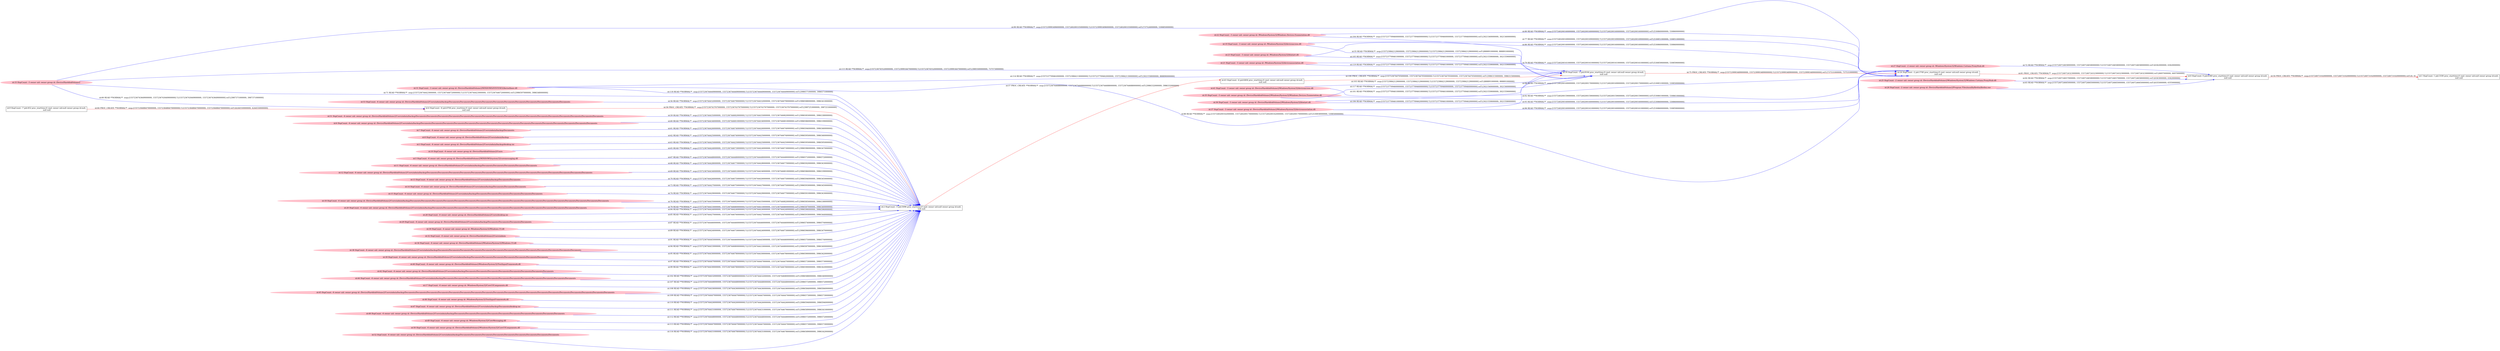digraph  {
rankdir=LR
"0"[color=black,label="id:0 HopCount: 0 pid:6360 proc_starttime:0 cmd: owner uid:null owner group id:null,\n null null", shape=box,style=solid];
"1"[color=black,label="id:1 HopCount: 1 pid:3100 proc_starttime:0 cmd: owner uid:null owner group id:null,\n null null", shape=box,style=solid];
"0" -> "1" [id=54,__obj="PROC_CREATE"color=red,label="id:54 PROC_CREATE **NORMAL**  seqs:[1557240731020000000, 1557240731020000000] T:[1557240731020000000, 1557240731020000000] relT:[0, 0]",style=solid];
"19"[color=pink,label="id:19 HopCount: -3 owner uid: owner group id: /Windows/System32/deviceaccess.dll ", shape=oval,style=filled];
"16"[color=black,label="id:16 HopCount: -3 pid:8164 proc_starttime:0 cmd: owner uid:null owner group id:null,\n null null", shape=box,style=solid];
"19" -> "16" [id=55,__obj="READ"color=blue,label="id:55 READ **NORMAL**  seqs:[1557239842129000000, 1557239842129000000] T:[1557239842129000000, 1557239842129000000] relT:[888891000000, 888891000000]",style=solid];
"53"[color=pink,label="id:53 HopCount: -6 owner uid: owner group id: /Device/HarddiskVolume2/Users/admin/backup/Documents/Documents/Documents/Documents/Documents/Documents/Documents/Documents/Documents/Documents/Documents ", shape=oval,style=filled];
"2"[color=black,label="id:2 HopCount: -5 pid:5096 proc_starttime:0 cmd: owner uid:null owner group id:null,\n null null", shape=box,style=solid];
"53" -> "2" [id=56,__obj="READ"color=blue,label="id:56 READ **NORMAL**  seqs:[1557236744432000000, 1557236744679000000] T:[1557236744432000000, 1557236744679000000] relT:[3986588000000, 3986341000000]",style=solid];
"43"[color=black,label="id:43 HopCount: -4 pid:6404 proc_starttime:0 cmd: owner uid:null owner group id:null,\n null null", shape=box,style=solid];
"2" -> "43" [id=57,__obj="PROC_CREATE"color=red,label="id:57 PROC_CREATE **NORMAL**  seqs:[1557236744688000000, 1557236744688000000] T:[1557236744688000000, 1557236744688000000] relT:[3986332000000, 3986332000000]",style=solid];
"4"[color=black,label="id:4 HopCount: -6 pid:4704 proc_starttime:0 cmd: owner uid:null owner group id:null,\n null null", shape=box,style=solid];
"4" -> "2" [id=58,__obj="PROC_CREATE"color=red,label="id:58 PROC_CREATE **NORMAL**  seqs:[1557236743767000000, 1557236743767000000] T:[1557236743767000000, 1557236743767000000] relT:[3987253000000, 3987253000000]",style=solid];
"51"[color=pink,label="id:51 HopCount: -6 owner uid: owner group id: /Device/HarddiskVolume2/Users/admin/backup/Documents/Documents/Documents/Documents/Documents/Documents/Documents/Documents/Documents/Documents/Documents/Documents/Documents/Documents/Documents/Documents/Documents ", shape=oval,style=filled];
"51" -> "2" [id=59,__obj="READ"color=blue,label="id:59 READ **NORMAL**  seqs:[1557236744435000000, 1557236744682000000] T:[1557236744435000000, 1557236744682000000] relT:[3986585000000, 3986338000000]",style=solid];
"6"[color=pink,label="id:6 HopCount: -6 owner uid: owner group id: /Device/HarddiskVolume2/Users/admin/backup/Documents/Documents/Documents/Documents/Documents/Documents/Documents/Documents/Documents/Documents/Documents/Documents/Documents/Documents/Documents/Documents ", shape=oval,style=filled];
"6" -> "2" [id=60,__obj="READ"color=blue,label="id:60 READ **NORMAL**  seqs:[1557236744434000000, 1557236744681000000] T:[1557236744434000000, 1557236744681000000] relT:[3986586000000, 3986339000000]",style=solid];
"7"[color=pink,label="id:7 HopCount: -6 owner uid: owner group id: /Device/HarddiskVolume2/Users/admin/backup/Documents ", shape=oval,style=filled];
"7" -> "2" [id=61,__obj="READ"color=blue,label="id:61 READ **NORMAL**  seqs:[1557236744426000000, 1557236744674000000] T:[1557236744426000000, 1557236744674000000] relT:[3986594000000, 3986346000000]",style=solid];
"8"[color=pink,label="id:8 HopCount: -6 owner uid: owner group id: /Device/HarddiskVolume2/Users/admin/backup ", shape=oval,style=filled];
"8" -> "2" [id=62,__obj="READ"color=blue,label="id:62 READ **NORMAL**  seqs:[1557236744425000000, 1557236744674000000] T:[1557236744425000000, 1557236744674000000] relT:[3986595000000, 3986346000000]",style=solid];
"3"[color=pink,label="id:3 HopCount: -6 owner uid: owner group id: /Device/HarddiskVolume2/Users/admin/backup/desktop.ini ", shape=oval,style=filled];
"3" -> "2" [id=63,__obj="READ"color=blue,label="id:63 READ **NORMAL**  seqs:[1557236744425000000, 1557236744425000000] T:[1557236744425000000, 1557236744425000000] relT:[3986595000000, 3986595000000]",style=solid];
"9"[color=black,label="id:9 HopCount: -7 pid:452 proc_starttime:0 cmd: owner uid:null owner group id:null,\n null null", shape=box,style=solid];
"9" -> "4" [id=64,__obj="PROC_CREATE"color=red,label="id:64 PROC_CREATE **NORMAL**  seqs:[1557236486470000000, 1557236486470000000] T:[1557236486470000000, 1557236486470000000] relT:[4244550000000, 4244550000000]",style=solid];
"10"[color=pink,label="id:10 HopCount: -6 owner uid: owner group id: /Device/HarddiskVolume2/Users ", shape=oval,style=filled];
"10" -> "2" [id=65,__obj="READ"color=blue,label="id:65 READ **NORMAL**  seqs:[1557236744424000000, 1557236744673000000] T:[1557236744424000000, 1557236744673000000] relT:[3986596000000, 3986347000000]",style=solid];
"33"[color=pink,label="id:33 HopCount: -3 owner uid: owner group id: /Device/HarddiskVolume2 ", shape=oval,style=filled];
"33" -> "4" [id=66,__obj="READ"color=blue,label="id:66 READ **NORMAL**  seqs:[1557236743649000000, 1557236743649000000] T:[1557236743649000000, 1557236743649000000] relT:[3987371000000, 3987371000000]",style=solid];
"5"[color=pink,label="id:5 HopCount: -6 owner uid: owner group id: /Device/HarddiskVolume2/WINDOWS/system32/coremessaging.dll ", shape=oval,style=filled];
"5" -> "2" [id=67,__obj="READ"color=blue,label="id:67 READ **NORMAL**  seqs:[1557236744448000000, 1557236744448000000] T:[1557236744448000000, 1557236744448000000] relT:[3986572000000, 3986572000000]",style=solid];
"11"[color=pink,label="id:11 HopCount: -6 owner uid: owner group id: /Device/HarddiskVolume2/Users/admin/backup/Documents/Documents/Documents/Documents/Documents ", shape=oval,style=filled];
"11" -> "2" [id=68,__obj="READ"color=blue,label="id:68 READ **NORMAL**  seqs:[1557236744428000000, 1557236744677000000] T:[1557236744428000000, 1557236744677000000] relT:[3986592000000, 3986343000000]",style=solid];
"12"[color=pink,label="id:12 HopCount: -6 owner uid: owner group id: /Device/HarddiskVolume2/Users/admin/backup/Documents/Documents/Documents/Documents/Documents/Documents/Documents/Documents/Documents/Documents/Documents/Documents/Documents/Documents/Documents ", shape=oval,style=filled];
"12" -> "2" [id=69,__obj="READ"color=blue,label="id:69 READ **NORMAL**  seqs:[1557236744434000000, 1557236744681000000] T:[1557236744434000000, 1557236744681000000] relT:[3986586000000, 3986339000000]",style=solid];
"13"[color=pink,label="id:13 HopCount: -6 owner uid: owner group id: /Device/HarddiskVolume2/Users/admin/backup/Documents/Documents ", shape=oval,style=filled];
"13" -> "2" [id=70,__obj="READ"color=blue,label="id:70 READ **NORMAL**  seqs:[1557236744426000000, 1557236744675000000] T:[1557236744426000000, 1557236744675000000] relT:[3986594000000, 3986345000000]",style=solid];
"33" -> "2" [id=71,__obj="READ"color=blue,label="id:71 READ **NORMAL**  seqs:[1557236744423000000, 1557236744672000000] T:[1557236744423000000, 1557236744672000000] relT:[3986597000000, 3986348000000]",style=solid];
"27"[color=pink,label="id:27 HopCount: -2 owner uid: owner group id: /Windows/System32/Windows.Cortana.ProxyStub.dll ", shape=oval,style=filled];
"27" -> "0" [id=72,__obj="READ"color=blue,label="id:72 READ **NORMAL**  seqs:[1557240724658000000, 1557240724658000000] T:[1557240724658000000, 1557240724658000000] relT:[6362000000, 6362000000]",style=solid];
"14"[color=pink,label="id:14 HopCount: -6 owner uid: owner group id: /Device/HarddiskVolume2/Users/admin/backup/Documents/Documents/Documents ", shape=oval,style=filled];
"14" -> "2" [id=73,__obj="READ"color=blue,label="id:73 READ **NORMAL**  seqs:[1557236744427000000, 1557236744675000000] T:[1557236744427000000, 1557236744675000000] relT:[3986593000000, 3986345000000]",style=solid];
"15"[color=pink,label="id:15 HopCount: -6 owner uid: owner group id: /Device/HarddiskVolume2/Users/admin/backup/Documents/Documents/Documents/Documents/Documents/Documents ", shape=oval,style=filled];
"15" -> "2" [id=74,__obj="READ"color=blue,label="id:74 READ **NORMAL**  seqs:[1557236744429000000, 1557236744677000000] T:[1557236744429000000, 1557236744677000000] relT:[3986591000000, 3986343000000]",style=solid];
"24"[color=black,label="id:24 HopCount: -2 pid:3740 proc_starttime:0 cmd: owner uid:null owner group id:null,\n null null", shape=box,style=solid];
"16" -> "24" [id=75,__obj="PROC_CREATE"color=red,label="id:75 PROC_CREATE **NORMAL**  seqs:[1557239993489000000, 1557239993489000000] T:[1557239993489000000, 1557239993489000000] relT:[737531000000, 737531000000]",style=solid];
"18"[color=pink,label="id:18 HopCount: -6 owner uid: owner group id: /Device/HarddiskVolume2/Users/admin/backup/Documents/Documents/Documents/Documents/Documents/Documents/Documents/Documents/Documents/Documents/Documents/Documents/Documents/Documents/Documents/Documents/Documents/Documents ", shape=oval,style=filled];
"18" -> "2" [id=76,__obj="READ"color=blue,label="id:76 READ **NORMAL**  seqs:[1557236744435000000, 1557236744682000000] T:[1557236744435000000, 1557236744682000000] relT:[3986585000000, 3986338000000]",style=solid];
"19" -> "24" [id=77,__obj="READ"color=blue,label="id:77 READ **NORMAL**  seqs:[1557240200169000000, 1557240200169000000] T:[1557240200169000000, 1557240200169000000] relT:[530851000000, 530851000000]",style=solid];
"20"[color=pink,label="id:20 HopCount: -6 owner uid: owner group id: /Device/HarddiskVolume2/Users/admin/backup/Documents/Documents/Documents/Documents/Documents/Documents/Documents/Documents/Documents/Documents/Documents/Documents/Documents/Documents ", shape=oval,style=filled];
"20" -> "2" [id=78,__obj="READ"color=blue,label="id:78 READ **NORMAL**  seqs:[1557236744433000000, 1557236744680000000] T:[1557236744433000000, 1557236744680000000] relT:[3986587000000, 3986340000000]",style=solid];
"21"[color=pink,label="id:21 HopCount: -3 owner uid: owner group id: /Windows/System32/deviceassociation.dll ", shape=oval,style=filled];
"21" -> "24" [id=79,__obj="READ"color=blue,label="id:79 READ **NORMAL**  seqs:[1557240200161000000, 1557240200161000000] T:[1557240200161000000, 1557240200161000000] relT:[530859000000, 530859000000]",style=solid];
"22"[color=pink,label="id:22 HopCount: -3 owner uid: owner group id: /Windows/System32/Windows.Devices.Enumeration.dll ", shape=oval,style=filled];
"22" -> "24" [id=80,__obj="READ"color=blue,label="id:80 READ **NORMAL**  seqs:[1557240200160000000, 1557240200160000000] T:[1557240200160000000, 1557240200160000000] relT:[530860000000, 530860000000]",style=solid];
"24" -> "0" [id=81,__obj="PROC_CREATE"color=red,label="id:81 PROC_CREATE **NORMAL**  seqs:[1557240724323000000, 1557240724323000000] T:[1557240724323000000, 1557240724323000000] relT:[6697000000, 6697000000]",style=solid];
"25"[color=pink,label="id:25 HopCount: -2 owner uid: owner group id: /Device/HarddiskVolume2/Windows/System32/Windows.Cortana.ProxyStub.dll ", shape=oval,style=filled];
"25" -> "0" [id=82,__obj="READ"color=blue,label="id:82 READ **NORMAL**  seqs:[1557240724657000000, 1557240724658000000] T:[1557240724657000000, 1557240724658000000] relT:[6363000000, 6362000000]",style=solid];
"26"[color=pink,label="id:26 HopCount: -2 owner uid: owner group id: /Device/HarddiskVolume2/Program Files/mozilla/firefox/firefox.exe ", shape=oval,style=filled];
"26" -> "0" [id=83,__obj="READ"color=blue,label="id:83 READ **NORMAL**  seqs:[1557240724665000000, 1557240724665000000] T:[1557240724665000000, 1557240724665000000] relT:[6355000000, 6355000000]",style=solid];
"28"[color=pink,label="id:28 HopCount: -6 owner uid: owner group id: /Device/HarddiskVolume2/Users/desktop.ini ", shape=oval,style=filled];
"28" -> "2" [id=84,__obj="READ"color=blue,label="id:84 READ **NORMAL**  seqs:[1557236744424000000, 1557236744424000000] T:[1557236744424000000, 1557236744424000000] relT:[3986596000000, 3986596000000]",style=solid];
"29"[color=pink,label="id:29 HopCount: -6 owner uid: owner group id: /Device/HarddiskVolume2/Users/admin/backup/Documents/Documents/Documents/Documents ", shape=oval,style=filled];
"29" -> "2" [id=85,__obj="READ"color=blue,label="id:85 READ **NORMAL**  seqs:[1557236744427000000, 1557236744676000000] T:[1557236744427000000, 1557236744676000000] relT:[3986593000000, 3986344000000]",style=solid];
"23"[color=pink,label="id:23 HopCount: -3 owner uid: owner group id: /Windows/System32/biwinrt.dll ", shape=oval,style=filled];
"23" -> "24" [id=86,__obj="READ"color=blue,label="id:86 READ **NORMAL**  seqs:[1557240200160000000, 1557240200160000000] T:[1557240200160000000, 1557240200160000000] relT:[530860000000, 530860000000]",style=solid];
"30"[color=pink,label="id:30 HopCount: -6 owner uid: owner group id: /Windows/System32/Windows.UI.dll ", shape=oval,style=filled];
"30" -> "2" [id=87,__obj="READ"color=blue,label="id:87 READ **NORMAL**  seqs:[1557236744446000000, 1557236744446000000] T:[1557236744446000000, 1557236744446000000] relT:[3986574000000, 3986574000000]",style=solid];
"31"[color=pink,label="id:31 HopCount: -3 owner uid: owner group id: /Device/HarddiskVolume2/WINDOWS/SYSTEM32/kernelbase.dll ", shape=oval,style=filled];
"31" -> "24" [id=88,__obj="READ"color=blue,label="id:88 READ **NORMAL**  seqs:[1557240200162000000, 1557240200170000000] T:[1557240200162000000, 1557240200170000000] relT:[530858000000, 530850000000]",style=solid];
"32"[color=pink,label="id:32 HopCount: -6 owner uid: owner group id: /Device/HarddiskVolume2/Users/admin ", shape=oval,style=filled];
"32" -> "2" [id=89,__obj="READ"color=blue,label="id:89 READ **NORMAL**  seqs:[1557236744424000000, 1557236744673000000] T:[1557236744424000000, 1557236744673000000] relT:[3986596000000, 3986347000000]",style=solid];
"33" -> "24" [id=90,__obj="READ"color=blue,label="id:90 READ **NORMAL**  seqs:[1557239993496000000, 1557240200335000000] T:[1557239993496000000, 1557240200335000000] relT:[737524000000, 530685000000]",style=solid];
"34"[color=pink,label="id:34 HopCount: -6 owner uid: owner group id: /Device/HarddiskVolume2/Windows/System32/Windows.UI.dll ", shape=oval,style=filled];
"34" -> "2" [id=91,__obj="READ"color=blue,label="id:91 READ **NORMAL**  seqs:[1557236744445000000, 1557236744446000000] T:[1557236744445000000, 1557236744446000000] relT:[3986575000000, 3986574000000]",style=solid];
"35"[color=pink,label="id:35 HopCount: -3 owner uid: owner group id: /Device/HarddiskVolume2/Windows/System32/Windows.Devices.Enumeration.dll ", shape=oval,style=filled];
"35" -> "24" [id=92,__obj="READ"color=blue,label="id:92 READ **NORMAL**  seqs:[1557240200159000000, 1557240200159000000] T:[1557240200159000000, 1557240200159000000] relT:[530861000000, 530861000000]",style=solid];
"36"[color=pink,label="id:36 HopCount: -3 owner uid: owner group id: /Device/HarddiskVolume2/Windows/System32/biwinrt.dll ", shape=oval,style=filled];
"36" -> "24" [id=93,__obj="READ"color=blue,label="id:93 READ **NORMAL**  seqs:[1557240200160000000, 1557240200160000000] T:[1557240200160000000, 1557240200160000000] relT:[530860000000, 530860000000]",style=solid];
"38"[color=pink,label="id:38 HopCount: -6 owner uid: owner group id: /Device/HarddiskVolume2/Users/admin/backup/Documents/Documents/Documents/Documents/Documents/Documents/Documents/Documents/Documents/Documents/Documents/Documents/Documents ", shape=oval,style=filled];
"38" -> "2" [id=94,__obj="READ"color=blue,label="id:94 READ **NORMAL**  seqs:[1557236744433000000, 1557236744680000000] T:[1557236744433000000, 1557236744680000000] relT:[3986587000000, 3986340000000]",style=solid];
"39"[color=pink,label="id:39 HopCount: -6 owner uid: owner group id: /Device/HarddiskVolume2/Users/admin/backup/Documents/Documents/Documents/Documents/Documents/Documents/Documents ", shape=oval,style=filled];
"39" -> "2" [id=95,__obj="READ"color=blue,label="id:95 READ **NORMAL**  seqs:[1557236744430000000, 1557236744678000000] T:[1557236744430000000, 1557236744678000000] relT:[3986590000000, 3986342000000]",style=solid];
"37"[color=pink,label="id:37 HopCount: -3 owner uid: owner group id: /Device/HarddiskVolume2/Windows/System32/deviceassociation.dll ", shape=oval,style=filled];
"37" -> "24" [id=96,__obj="READ"color=blue,label="id:96 READ **NORMAL**  seqs:[1557240200160000000, 1557240200161000000] T:[1557240200160000000, 1557240200161000000] relT:[530860000000, 530859000000]",style=solid];
"40"[color=pink,label="id:40 HopCount: -6 owner uid: owner group id: /Device/HarddiskVolume2/Windows/System32/TextInputFramework.dll ", shape=oval,style=filled];
"40" -> "2" [id=97,__obj="READ"color=blue,label="id:97 READ **NORMAL**  seqs:[1557236744447000000, 1557236744447000000] T:[1557236744447000000, 1557236744447000000] relT:[3986573000000, 3986573000000]",style=solid];
"41"[color=pink,label="id:41 HopCount: -3 owner uid: owner group id: /Device/HarddiskVolume2/Windows/System32/deviceaccess.dll ", shape=oval,style=filled];
"41" -> "24" [id=98,__obj="READ"color=blue,label="id:98 READ **NORMAL**  seqs:[1557240200169000000, 1557240200170000000] T:[1557240200169000000, 1557240200170000000] relT:[530851000000, 530850000000]",style=solid];
"42"[color=pink,label="id:42 HopCount: -6 owner uid: owner group id: /Device/HarddiskVolume2/Users/admin/backup/Documents/Documents/Documents/Documents/Documents/Documents/Documents/Documents ", shape=oval,style=filled];
"42" -> "2" [id=99,__obj="READ"color=blue,label="id:99 READ **NORMAL**  seqs:[1557236744430000000, 1557236744678000000] T:[1557236744430000000, 1557236744678000000] relT:[3986590000000, 3986342000000]",style=solid];
"43" -> "16" [id=100,__obj="PROC_CREATE"color=red,label="id:100 PROC_CREATE **NORMAL**  seqs:[1557236744705000000, 1557236744705000000] T:[1557236744705000000, 1557236744705000000] relT:[3986315000000, 3986315000000]",style=solid];
"36" -> "16" [id=101,__obj="READ"color=blue,label="id:101 READ **NORMAL**  seqs:[1557237709461000000, 1557237709461000000] T:[1557237709461000000, 1557237709461000000] relT:[3021559000000, 3021559000000]",style=solid];
"44"[color=pink,label="id:44 HopCount: -6 owner uid: owner group id: /Device/HarddiskVolume2/Users/admin/backup/Documents/Documents/Documents/Documents/Documents/Documents/Documents/Documents/Documents/Documents/Documents/Documents ", shape=oval,style=filled];
"44" -> "2" [id=102,__obj="READ"color=blue,label="id:102 READ **NORMAL**  seqs:[1557236744432000000, 1557236744680000000] T:[1557236744432000000, 1557236744680000000] relT:[3986588000000, 3986340000000]",style=solid];
"41" -> "16" [id=103,__obj="READ"color=blue,label="id:103 READ **NORMAL**  seqs:[1557239842129000000, 1557239842129000000] T:[1557239842129000000, 1557239842129000000] relT:[888891000000, 888891000000]",style=solid];
"22" -> "16" [id=104,__obj="READ"color=blue,label="id:104 READ **NORMAL**  seqs:[1557237709460000000, 1557237709460000000] T:[1557237709460000000, 1557237709460000000] relT:[3021560000000, 3021560000000]",style=solid];
"23" -> "16" [id=105,__obj="READ"color=blue,label="id:105 READ **NORMAL**  seqs:[1557237709461000000, 1557237709461000000] T:[1557237709461000000, 1557237709461000000] relT:[3021559000000, 3021559000000]",style=solid];
"37" -> "16" [id=106,__obj="READ"color=blue,label="id:106 READ **NORMAL**  seqs:[1557237709461000000, 1557237709462000000] T:[1557237709461000000, 1557237709462000000] relT:[3021559000000, 3021558000000]",style=solid];
"17"[color=pink,label="id:17 HopCount: -6 owner uid: owner group id: /Windows/System32/CoreUIComponents.dll ", shape=oval,style=filled];
"17" -> "2" [id=107,__obj="READ"color=blue,label="id:107 READ **NORMAL**  seqs:[1557236744448000000, 1557236744448000000] T:[1557236744448000000, 1557236744448000000] relT:[3986572000000, 3986572000000]",style=solid];
"45"[color=pink,label="id:45 HopCount: -6 owner uid: owner group id: /Device/HarddiskVolume2/Users/admin/backup/Documents/Documents/Documents/Documents/Documents/Documents/Documents/Documents/Documents/Documents/Documents/Documents/Documents/Documents/Documents/Documents/Documents/Documents/Documents ", shape=oval,style=filled];
"45" -> "2" [id=108,__obj="READ"color=blue,label="id:108 READ **NORMAL**  seqs:[1557236744436000000, 1557236744436000000] T:[1557236744436000000, 1557236744436000000] relT:[3986584000000, 3986584000000]",style=solid];
"46"[color=pink,label="id:46 HopCount: -6 owner uid: owner group id: /Windows/System32/TextInputFramework.dll ", shape=oval,style=filled];
"46" -> "2" [id=109,__obj="READ"color=blue,label="id:109 READ **NORMAL**  seqs:[1557236744447000000, 1557236744447000000] T:[1557236744447000000, 1557236744447000000] relT:[3986573000000, 3986573000000]",style=solid];
"47"[color=pink,label="id:47 HopCount: -6 owner uid: owner group id: /Device/HarddiskVolume2/Users/admin/backup/Documents/desktop.ini ", shape=oval,style=filled];
"47" -> "2" [id=110,__obj="READ"color=blue,label="id:110 READ **NORMAL**  seqs:[1557236744426000000, 1557236744426000000] T:[1557236744426000000, 1557236744426000000] relT:[3986594000000, 3986594000000]",style=solid];
"48"[color=pink,label="id:48 HopCount: -6 owner uid: owner group id: /Device/HarddiskVolume2/Users/admin/backup/Documents/Documents/Documents/Documents/Documents/Documents/Documents/Documents/Documents/Documents ", shape=oval,style=filled];
"48" -> "2" [id=111,__obj="READ"color=blue,label="id:111 READ **NORMAL**  seqs:[1557236744431000000, 1557236744679000000] T:[1557236744431000000, 1557236744679000000] relT:[3986589000000, 3986341000000]",style=solid];
"49"[color=pink,label="id:49 HopCount: -6 owner uid: owner group id: /Windows/System32/CoreMessaging.dll ", shape=oval,style=filled];
"49" -> "2" [id=112,__obj="READ"color=blue,label="id:112 READ **NORMAL**  seqs:[1557236744448000000, 1557236744448000000] T:[1557236744448000000, 1557236744448000000] relT:[3986572000000, 3986572000000]",style=solid];
"50"[color=pink,label="id:50 HopCount: -6 owner uid: owner group id: /Device/HarddiskVolume2/Windows/System32/CoreUIComponents.dll ", shape=oval,style=filled];
"50" -> "2" [id=113,__obj="READ"color=blue,label="id:113 READ **NORMAL**  seqs:[1557236744447000000, 1557236744447000000] T:[1557236744447000000, 1557236744447000000] relT:[3986573000000, 3986573000000]",style=solid];
"31" -> "16" [id=114,__obj="READ"color=blue,label="id:114 READ **NORMAL**  seqs:[1557237709462000000, 1557239842130000000] T:[1557237709462000000, 1557239842130000000] relT:[3021558000000, 888890000000]",style=solid];
"33" -> "16" [id=115,__obj="READ"color=blue,label="id:115 READ **NORMAL**  seqs:[1557236745520000000, 1557239993447000000] T:[1557236745520000000, 1557239993447000000] relT:[3985500000000, 737573000000]",style=solid];
"52"[color=pink,label="id:52 HopCount: -6 owner uid: owner group id: /Device/HarddiskVolume2/Users/admin/backup/Documents/Documents/Documents/Documents/Documents/Documents/Documents/Documents/Documents ", shape=oval,style=filled];
"52" -> "2" [id=116,__obj="READ"color=blue,label="id:116 READ **NORMAL**  seqs:[1557236744431000000, 1557236744678000000] T:[1557236744431000000, 1557236744678000000] relT:[3986589000000, 3986342000000]",style=solid];
"35" -> "16" [id=117,__obj="READ"color=blue,label="id:117 READ **NORMAL**  seqs:[1557237709460000000, 1557237709460000000] T:[1557237709460000000, 1557237709460000000] relT:[3021560000000, 3021560000000]",style=solid];
"31" -> "2" [id=118,__obj="READ"color=blue,label="id:118 READ **NORMAL**  seqs:[1557236744449000000, 1557236744449000000] T:[1557236744449000000, 1557236744449000000] relT:[3986571000000, 3986571000000]",style=solid];
"21" -> "16" [id=119,__obj="READ"color=blue,label="id:119 READ **NORMAL**  seqs:[1557237709461000000, 1557237709461000000] T:[1557237709461000000, 1557237709461000000] relT:[3021559000000, 3021559000000]",style=solid];
}